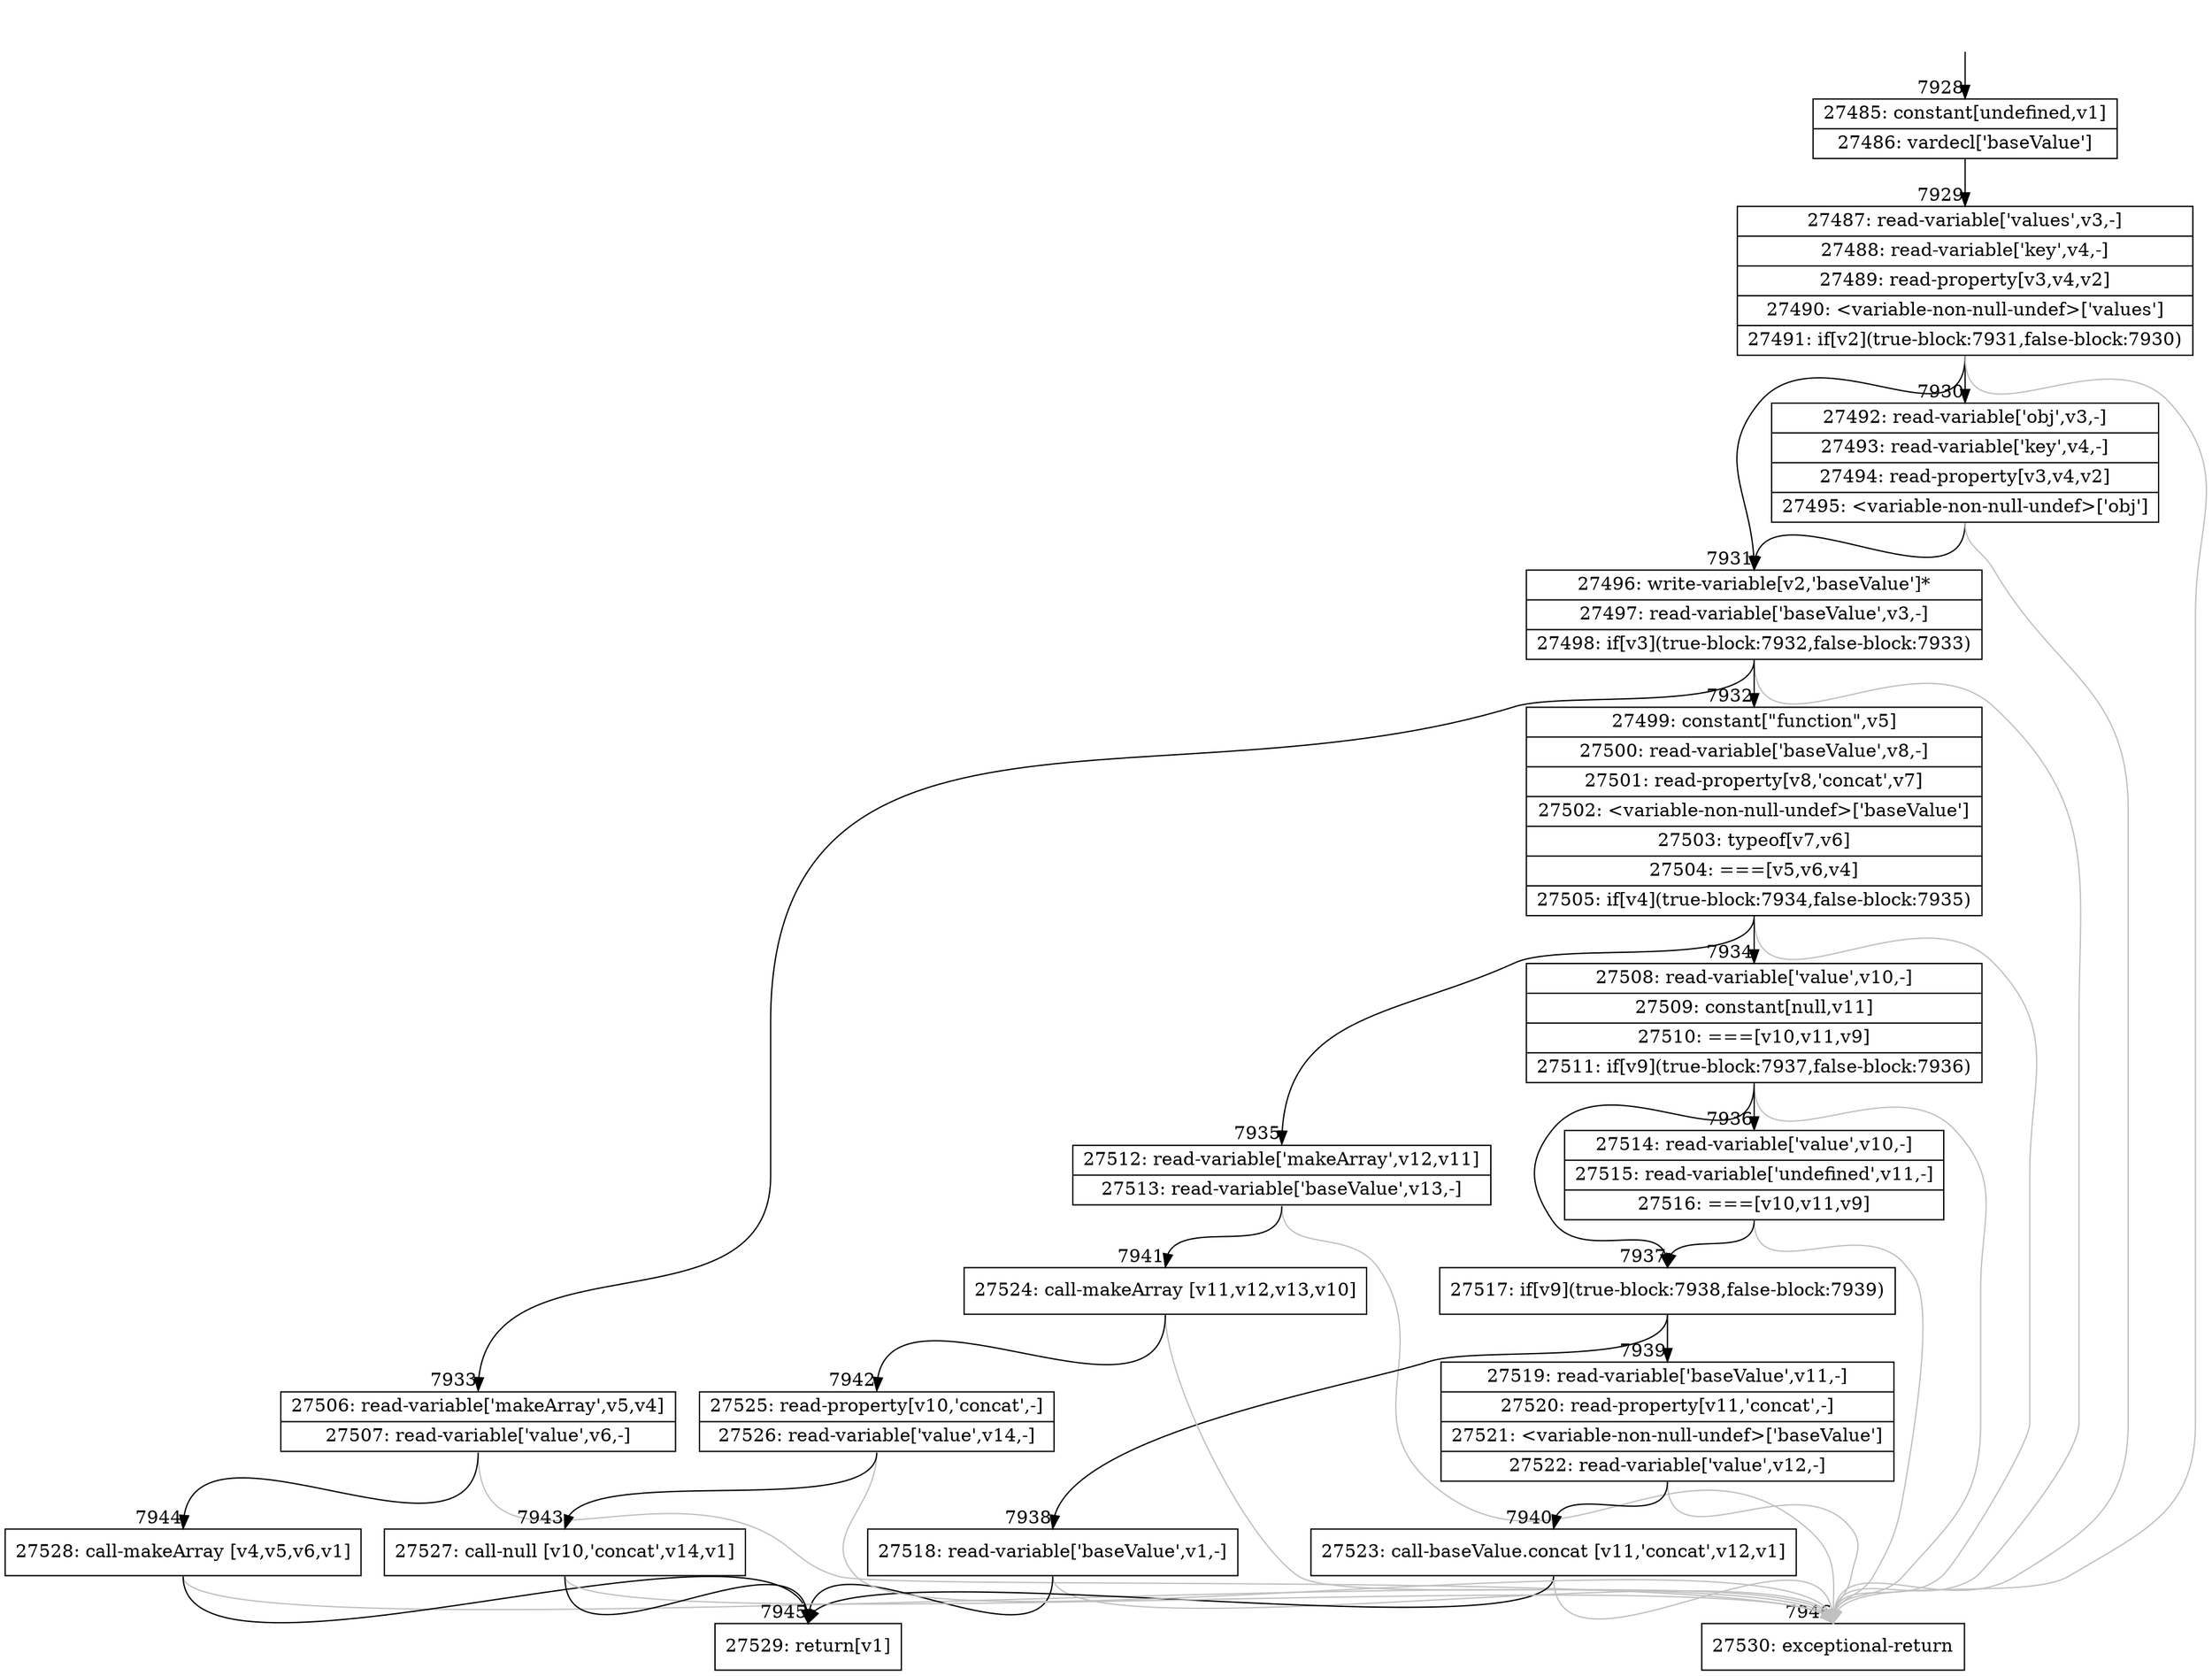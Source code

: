 digraph {
rankdir="TD"
BB_entry672[shape=none,label=""];
BB_entry672 -> BB7928 [tailport=s, headport=n, headlabel="    7928"]
BB7928 [shape=record label="{27485: constant[undefined,v1]|27486: vardecl['baseValue']}" ] 
BB7928 -> BB7929 [tailport=s, headport=n, headlabel="      7929"]
BB7929 [shape=record label="{27487: read-variable['values',v3,-]|27488: read-variable['key',v4,-]|27489: read-property[v3,v4,v2]|27490: \<variable-non-null-undef\>['values']|27491: if[v2](true-block:7931,false-block:7930)}" ] 
BB7929 -> BB7931 [tailport=s, headport=n, headlabel="      7931"]
BB7929 -> BB7930 [tailport=s, headport=n, headlabel="      7930"]
BB7929 -> BB7946 [tailport=s, headport=n, color=gray, headlabel="      7946"]
BB7930 [shape=record label="{27492: read-variable['obj',v3,-]|27493: read-variable['key',v4,-]|27494: read-property[v3,v4,v2]|27495: \<variable-non-null-undef\>['obj']}" ] 
BB7930 -> BB7931 [tailport=s, headport=n]
BB7930 -> BB7946 [tailport=s, headport=n, color=gray]
BB7931 [shape=record label="{27496: write-variable[v2,'baseValue']*|27497: read-variable['baseValue',v3,-]|27498: if[v3](true-block:7932,false-block:7933)}" ] 
BB7931 -> BB7932 [tailport=s, headport=n, headlabel="      7932"]
BB7931 -> BB7933 [tailport=s, headport=n, headlabel="      7933"]
BB7931 -> BB7946 [tailport=s, headport=n, color=gray]
BB7932 [shape=record label="{27499: constant[\"function\",v5]|27500: read-variable['baseValue',v8,-]|27501: read-property[v8,'concat',v7]|27502: \<variable-non-null-undef\>['baseValue']|27503: typeof[v7,v6]|27504: ===[v5,v6,v4]|27505: if[v4](true-block:7934,false-block:7935)}" ] 
BB7932 -> BB7934 [tailport=s, headport=n, headlabel="      7934"]
BB7932 -> BB7935 [tailport=s, headport=n, headlabel="      7935"]
BB7932 -> BB7946 [tailport=s, headport=n, color=gray]
BB7933 [shape=record label="{27506: read-variable['makeArray',v5,v4]|27507: read-variable['value',v6,-]}" ] 
BB7933 -> BB7944 [tailport=s, headport=n, headlabel="      7944"]
BB7933 -> BB7946 [tailport=s, headport=n, color=gray]
BB7934 [shape=record label="{27508: read-variable['value',v10,-]|27509: constant[null,v11]|27510: ===[v10,v11,v9]|27511: if[v9](true-block:7937,false-block:7936)}" ] 
BB7934 -> BB7937 [tailport=s, headport=n, headlabel="      7937"]
BB7934 -> BB7936 [tailport=s, headport=n, headlabel="      7936"]
BB7934 -> BB7946 [tailport=s, headport=n, color=gray]
BB7935 [shape=record label="{27512: read-variable['makeArray',v12,v11]|27513: read-variable['baseValue',v13,-]}" ] 
BB7935 -> BB7941 [tailport=s, headport=n, headlabel="      7941"]
BB7935 -> BB7946 [tailport=s, headport=n, color=gray]
BB7936 [shape=record label="{27514: read-variable['value',v10,-]|27515: read-variable['undefined',v11,-]|27516: ===[v10,v11,v9]}" ] 
BB7936 -> BB7937 [tailport=s, headport=n]
BB7936 -> BB7946 [tailport=s, headport=n, color=gray]
BB7937 [shape=record label="{27517: if[v9](true-block:7938,false-block:7939)}" ] 
BB7937 -> BB7938 [tailport=s, headport=n, headlabel="      7938"]
BB7937 -> BB7939 [tailport=s, headport=n, headlabel="      7939"]
BB7938 [shape=record label="{27518: read-variable['baseValue',v1,-]}" ] 
BB7938 -> BB7945 [tailport=s, headport=n, headlabel="      7945"]
BB7938 -> BB7946 [tailport=s, headport=n, color=gray]
BB7939 [shape=record label="{27519: read-variable['baseValue',v11,-]|27520: read-property[v11,'concat',-]|27521: \<variable-non-null-undef\>['baseValue']|27522: read-variable['value',v12,-]}" ] 
BB7939 -> BB7940 [tailport=s, headport=n, headlabel="      7940"]
BB7939 -> BB7946 [tailport=s, headport=n, color=gray]
BB7940 [shape=record label="{27523: call-baseValue.concat [v11,'concat',v12,v1]}" ] 
BB7940 -> BB7945 [tailport=s, headport=n]
BB7940 -> BB7946 [tailport=s, headport=n, color=gray]
BB7941 [shape=record label="{27524: call-makeArray [v11,v12,v13,v10]}" ] 
BB7941 -> BB7942 [tailport=s, headport=n, headlabel="      7942"]
BB7941 -> BB7946 [tailport=s, headport=n, color=gray]
BB7942 [shape=record label="{27525: read-property[v10,'concat',-]|27526: read-variable['value',v14,-]}" ] 
BB7942 -> BB7943 [tailport=s, headport=n, headlabel="      7943"]
BB7942 -> BB7946 [tailport=s, headport=n, color=gray]
BB7943 [shape=record label="{27527: call-null [v10,'concat',v14,v1]}" ] 
BB7943 -> BB7945 [tailport=s, headport=n]
BB7943 -> BB7946 [tailport=s, headport=n, color=gray]
BB7944 [shape=record label="{27528: call-makeArray [v4,v5,v6,v1]}" ] 
BB7944 -> BB7945 [tailport=s, headport=n]
BB7944 -> BB7946 [tailport=s, headport=n, color=gray]
BB7945 [shape=record label="{27529: return[v1]}" ] 
BB7946 [shape=record label="{27530: exceptional-return}" ] 
//#$~ 14620
}
